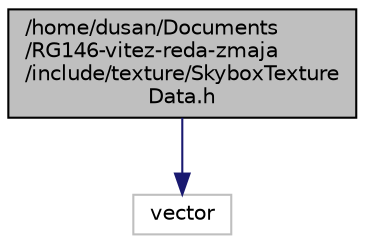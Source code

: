 digraph "/home/dusan/Documents/RG146-vitez-reda-zmaja/include/texture/SkyboxTextureData.h"
{
  edge [fontname="Helvetica",fontsize="10",labelfontname="Helvetica",labelfontsize="10"];
  node [fontname="Helvetica",fontsize="10",shape=record];
  Node0 [label="/home/dusan/Documents\l/RG146-vitez-reda-zmaja\l/include/texture/SkyboxTexture\lData.h",height=0.2,width=0.4,color="black", fillcolor="grey75", style="filled", fontcolor="black"];
  Node0 -> Node1 [color="midnightblue",fontsize="10",style="solid",fontname="Helvetica"];
  Node1 [label="vector",height=0.2,width=0.4,color="grey75", fillcolor="white", style="filled"];
}
